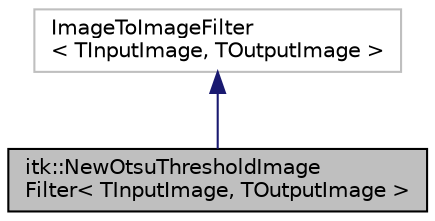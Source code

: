 digraph "itk::NewOtsuThresholdImageFilter&lt; TInputImage, TOutputImage &gt;"
{
  bgcolor="transparent";
  edge [fontname="Helvetica",fontsize="10",labelfontname="Helvetica",labelfontsize="10"];
  node [fontname="Helvetica",fontsize="10",shape=record];
  Node0 [label="itk::NewOtsuThresholdImage\lFilter\< TInputImage, TOutputImage \>",height=0.2,width=0.4,color="black", fillcolor="grey75", style="filled", fontcolor="black"];
  Node1 -> Node0 [dir="back",color="midnightblue",fontsize="10",style="solid",fontname="Helvetica"];
  Node1 [label="ImageToImageFilter\l\< TInputImage, TOutputImage \>",height=0.2,width=0.4,color="grey75"];
}
